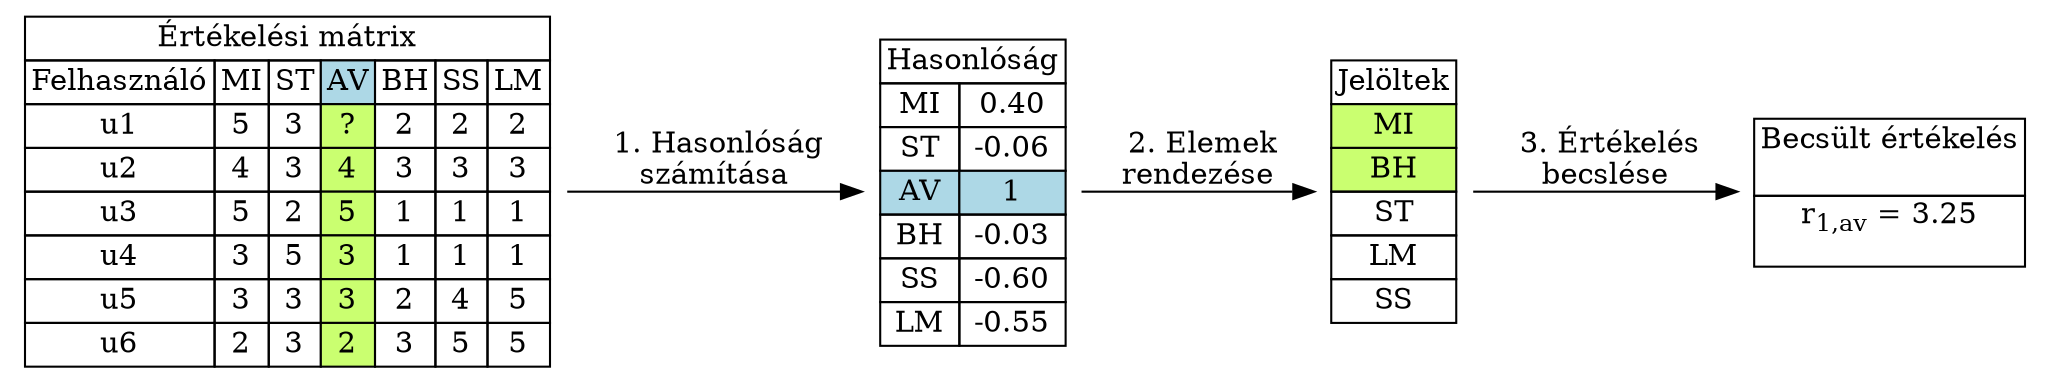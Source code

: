 digraph G {
  node [shape=plaintext]
  rankdir = "LR"
  // Define the rating matrix node
  ratings [label=<
    <table border="0" cellborder="1" cellspacing="0">
        <tr><td colspan="7">Értékelési mátrix</td></tr>
        <tr><td>Felhasználó</td><td>MI</td><td>ST</td><td bgcolor="lightblue">AV</td><td>BH</td><td>SS</td><td>LM</td></tr>
        <tr><td>u1</td><td>5</td><td>3</td><td bgcolor="darkolivegreen1">?</td><td>2</td><td>2</td><td>2</td></tr>
        <tr><td>u2</td><td>4</td><td>3</td><td bgcolor="darkolivegreen1">4</td><td>3</td><td>3</td><td>3</td></tr>
        <tr><td>u3</td><td>5</td><td>2</td><td bgcolor="darkolivegreen1">5</td><td>1</td><td>1</td><td>1</td></tr>
        <tr><td>u4</td><td>3</td><td>5</td><td bgcolor="darkolivegreen1">3</td><td>1</td><td>1</td><td>1</td></tr>
        <tr><td>u5</td><td>3</td><td>3</td><td bgcolor="darkolivegreen1">3</td><td>2</td><td>4</td><td>5</td></tr>
        <tr><td>u6</td><td>2</td><td>3</td><td bgcolor="darkolivegreen1">2</td><td>3</td><td>5</td><td>5</td></tr>
    </table>
  >]
  
  // Define the similarity node
  similarity [label=<
    <table border="0" cellborder="1" cellspacing="0">
        <tr><td colspan="2">Hasonlóság</td></tr>
        <tr><td>MI</td><td>0.40</td></tr>
        <tr><td>ST</td><td>-0.06</td></tr>
        <tr><td bgcolor="lightblue">AV</td><td bgcolor="lightblue">1</td></tr>
        <tr><td>BH</td><td>-0.03</td></tr>
        <tr><td>SS</td><td>-0.60</td></tr>
        <tr><td>LM</td><td>-0.55</td></tr>
    </table>
  >]
  
  // Define the neighborhood node
  neighborhood [label=<
    <table border="0" cellborder="1" cellspacing="0">
        <tr><td>Jelöltek</td></tr>
        <tr><td bgcolor="darkolivegreen1">MI</td></tr>
        <tr><td bgcolor="darkolivegreen1">BH</td></tr>
        <tr><td>ST</td></tr>
        <tr><td>LM</td></tr>
        <tr><td>SS</td></tr>
    </table>
  >]
  
  // Define the predicted rating node
predicted [label=<
    <table border="0" cellborder="1" cellspacing="0">
        <tr><td HEIGHT="10">Becsült értékelés<br/><br/></td></tr>
        <tr><td HEIGHT="10">r<sub>1,av</sub> = 3.25<br/><br/></td></tr>
    </table>
>]
  
  // Define edges
  ratings -> similarity [label=" 1. Hasonlóság\nszámítása"]
  similarity -> neighborhood [label=" 2. Elemek\nrendezése"]
  neighborhood -> predicted [label=" 3. Értékelés\nbecslése"]
  
  // Invisible edge to keep the order of the nodes
  //ratings -> neighborhood [style=invis]
}
